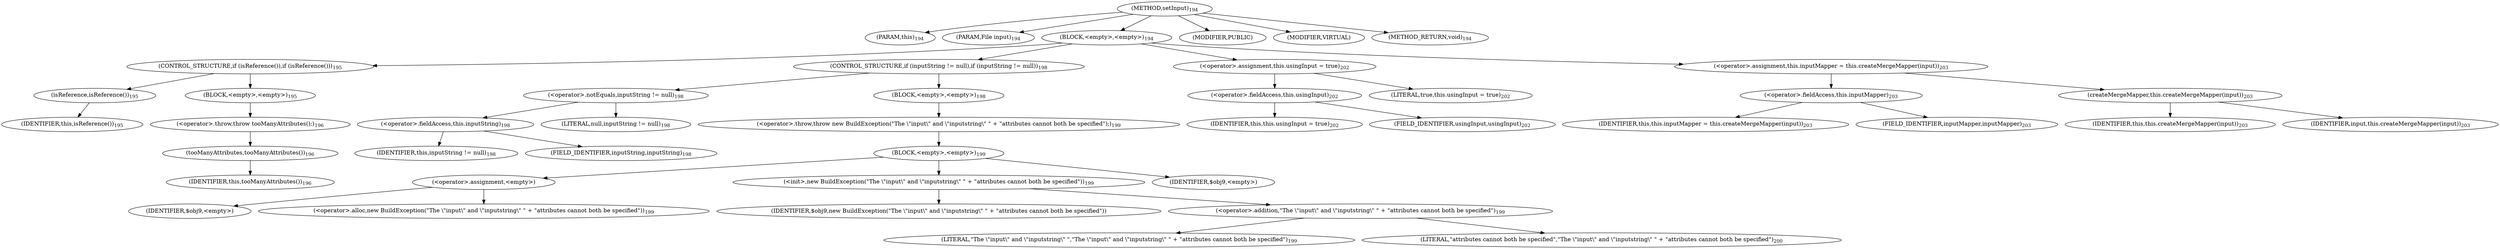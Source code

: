 digraph "setInput" {  
"414" [label = <(METHOD,setInput)<SUB>194</SUB>> ]
"21" [label = <(PARAM,this)<SUB>194</SUB>> ]
"415" [label = <(PARAM,File input)<SUB>194</SUB>> ]
"416" [label = <(BLOCK,&lt;empty&gt;,&lt;empty&gt;)<SUB>194</SUB>> ]
"417" [label = <(CONTROL_STRUCTURE,if (isReference()),if (isReference()))<SUB>195</SUB>> ]
"418" [label = <(isReference,isReference())<SUB>195</SUB>> ]
"20" [label = <(IDENTIFIER,this,isReference())<SUB>195</SUB>> ]
"419" [label = <(BLOCK,&lt;empty&gt;,&lt;empty&gt;)<SUB>195</SUB>> ]
"420" [label = <(&lt;operator&gt;.throw,throw tooManyAttributes();)<SUB>196</SUB>> ]
"421" [label = <(tooManyAttributes,tooManyAttributes())<SUB>196</SUB>> ]
"22" [label = <(IDENTIFIER,this,tooManyAttributes())<SUB>196</SUB>> ]
"422" [label = <(CONTROL_STRUCTURE,if (inputString != null),if (inputString != null))<SUB>198</SUB>> ]
"423" [label = <(&lt;operator&gt;.notEquals,inputString != null)<SUB>198</SUB>> ]
"424" [label = <(&lt;operator&gt;.fieldAccess,this.inputString)<SUB>198</SUB>> ]
"425" [label = <(IDENTIFIER,this,inputString != null)<SUB>198</SUB>> ]
"426" [label = <(FIELD_IDENTIFIER,inputString,inputString)<SUB>198</SUB>> ]
"427" [label = <(LITERAL,null,inputString != null)<SUB>198</SUB>> ]
"428" [label = <(BLOCK,&lt;empty&gt;,&lt;empty&gt;)<SUB>198</SUB>> ]
"429" [label = <(&lt;operator&gt;.throw,throw new BuildException(&quot;The \&quot;input\&quot; and \&quot;inputstring\&quot; &quot; + &quot;attributes cannot both be specified&quot;);)<SUB>199</SUB>> ]
"430" [label = <(BLOCK,&lt;empty&gt;,&lt;empty&gt;)<SUB>199</SUB>> ]
"431" [label = <(&lt;operator&gt;.assignment,&lt;empty&gt;)> ]
"432" [label = <(IDENTIFIER,$obj9,&lt;empty&gt;)> ]
"433" [label = <(&lt;operator&gt;.alloc,new BuildException(&quot;The \&quot;input\&quot; and \&quot;inputstring\&quot; &quot; + &quot;attributes cannot both be specified&quot;))<SUB>199</SUB>> ]
"434" [label = <(&lt;init&gt;,new BuildException(&quot;The \&quot;input\&quot; and \&quot;inputstring\&quot; &quot; + &quot;attributes cannot both be specified&quot;))<SUB>199</SUB>> ]
"435" [label = <(IDENTIFIER,$obj9,new BuildException(&quot;The \&quot;input\&quot; and \&quot;inputstring\&quot; &quot; + &quot;attributes cannot both be specified&quot;))> ]
"436" [label = <(&lt;operator&gt;.addition,&quot;The \&quot;input\&quot; and \&quot;inputstring\&quot; &quot; + &quot;attributes cannot both be specified&quot;)<SUB>199</SUB>> ]
"437" [label = <(LITERAL,&quot;The \&quot;input\&quot; and \&quot;inputstring\&quot; &quot;,&quot;The \&quot;input\&quot; and \&quot;inputstring\&quot; &quot; + &quot;attributes cannot both be specified&quot;)<SUB>199</SUB>> ]
"438" [label = <(LITERAL,&quot;attributes cannot both be specified&quot;,&quot;The \&quot;input\&quot; and \&quot;inputstring\&quot; &quot; + &quot;attributes cannot both be specified&quot;)<SUB>200</SUB>> ]
"439" [label = <(IDENTIFIER,$obj9,&lt;empty&gt;)> ]
"440" [label = <(&lt;operator&gt;.assignment,this.usingInput = true)<SUB>202</SUB>> ]
"441" [label = <(&lt;operator&gt;.fieldAccess,this.usingInput)<SUB>202</SUB>> ]
"442" [label = <(IDENTIFIER,this,this.usingInput = true)<SUB>202</SUB>> ]
"443" [label = <(FIELD_IDENTIFIER,usingInput,usingInput)<SUB>202</SUB>> ]
"444" [label = <(LITERAL,true,this.usingInput = true)<SUB>202</SUB>> ]
"445" [label = <(&lt;operator&gt;.assignment,this.inputMapper = this.createMergeMapper(input))<SUB>203</SUB>> ]
"446" [label = <(&lt;operator&gt;.fieldAccess,this.inputMapper)<SUB>203</SUB>> ]
"447" [label = <(IDENTIFIER,this,this.inputMapper = this.createMergeMapper(input))<SUB>203</SUB>> ]
"448" [label = <(FIELD_IDENTIFIER,inputMapper,inputMapper)<SUB>203</SUB>> ]
"449" [label = <(createMergeMapper,this.createMergeMapper(input))<SUB>203</SUB>> ]
"23" [label = <(IDENTIFIER,this,this.createMergeMapper(input))<SUB>203</SUB>> ]
"450" [label = <(IDENTIFIER,input,this.createMergeMapper(input))<SUB>203</SUB>> ]
"451" [label = <(MODIFIER,PUBLIC)> ]
"452" [label = <(MODIFIER,VIRTUAL)> ]
"453" [label = <(METHOD_RETURN,void)<SUB>194</SUB>> ]
  "414" -> "21" 
  "414" -> "415" 
  "414" -> "416" 
  "414" -> "451" 
  "414" -> "452" 
  "414" -> "453" 
  "416" -> "417" 
  "416" -> "422" 
  "416" -> "440" 
  "416" -> "445" 
  "417" -> "418" 
  "417" -> "419" 
  "418" -> "20" 
  "419" -> "420" 
  "420" -> "421" 
  "421" -> "22" 
  "422" -> "423" 
  "422" -> "428" 
  "423" -> "424" 
  "423" -> "427" 
  "424" -> "425" 
  "424" -> "426" 
  "428" -> "429" 
  "429" -> "430" 
  "430" -> "431" 
  "430" -> "434" 
  "430" -> "439" 
  "431" -> "432" 
  "431" -> "433" 
  "434" -> "435" 
  "434" -> "436" 
  "436" -> "437" 
  "436" -> "438" 
  "440" -> "441" 
  "440" -> "444" 
  "441" -> "442" 
  "441" -> "443" 
  "445" -> "446" 
  "445" -> "449" 
  "446" -> "447" 
  "446" -> "448" 
  "449" -> "23" 
  "449" -> "450" 
}
